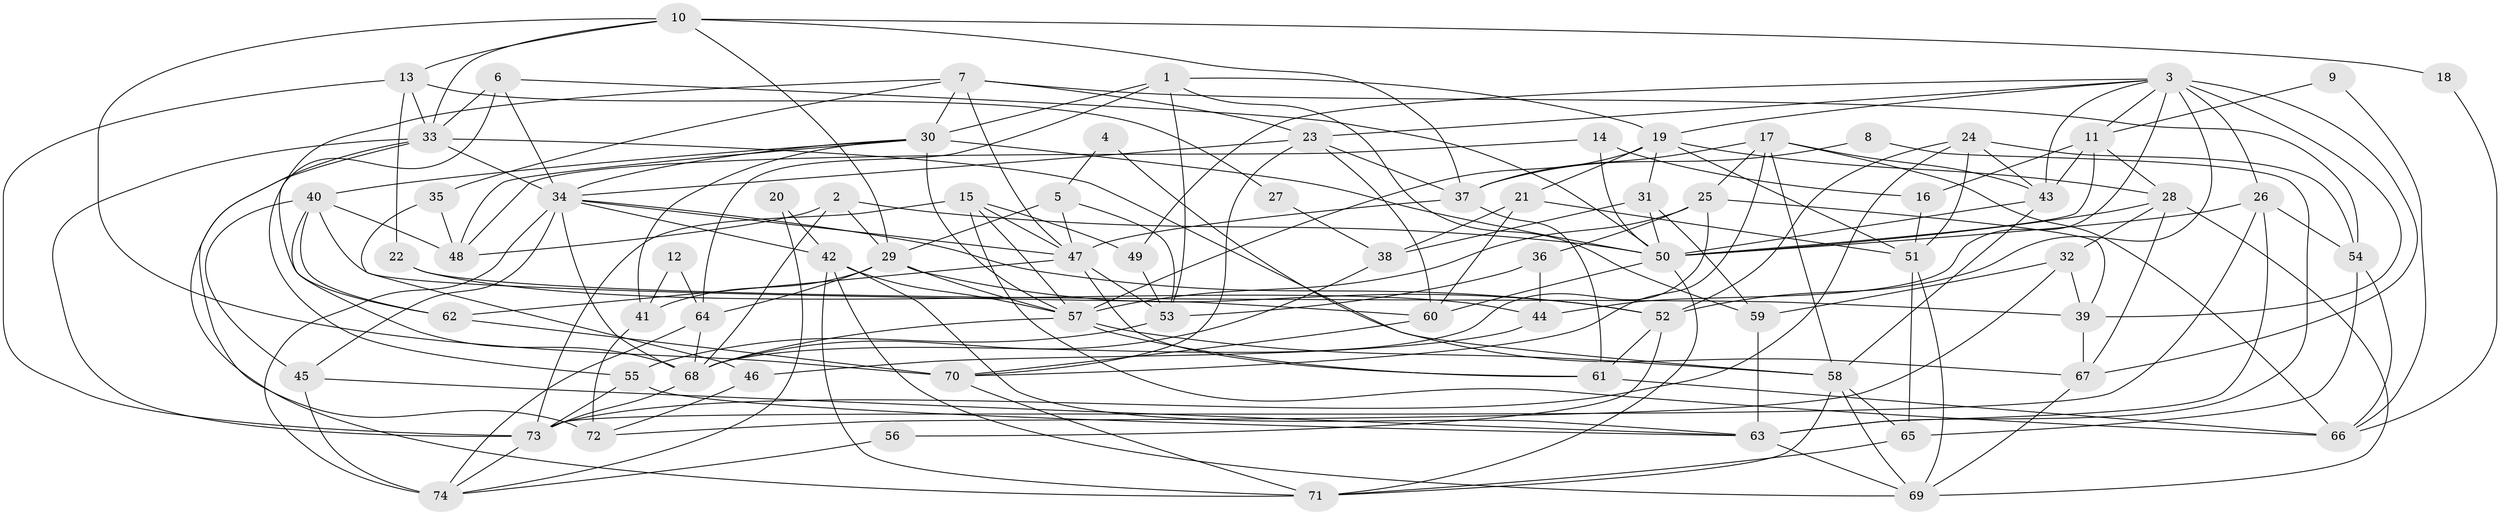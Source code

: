 // original degree distribution, {5: 0.21311475409836064, 4: 0.23770491803278687, 6: 0.10655737704918032, 2: 0.1557377049180328, 3: 0.2540983606557377, 11: 0.00819672131147541, 7: 0.01639344262295082, 8: 0.00819672131147541}
// Generated by graph-tools (version 1.1) at 2025/37/03/04/25 23:37:03]
// undirected, 74 vertices, 189 edges
graph export_dot {
  node [color=gray90,style=filled];
  1;
  2;
  3;
  4;
  5;
  6;
  7;
  8;
  9;
  10;
  11;
  12;
  13;
  14;
  15;
  16;
  17;
  18;
  19;
  20;
  21;
  22;
  23;
  24;
  25;
  26;
  27;
  28;
  29;
  30;
  31;
  32;
  33;
  34;
  35;
  36;
  37;
  38;
  39;
  40;
  41;
  42;
  43;
  44;
  45;
  46;
  47;
  48;
  49;
  50;
  51;
  52;
  53;
  54;
  55;
  56;
  57;
  58;
  59;
  60;
  61;
  62;
  63;
  64;
  65;
  66;
  67;
  68;
  69;
  70;
  71;
  72;
  73;
  74;
  1 -- 19 [weight=1.0];
  1 -- 30 [weight=1.0];
  1 -- 53 [weight=1.0];
  1 -- 59 [weight=1.0];
  1 -- 64 [weight=1.0];
  2 -- 29 [weight=1.0];
  2 -- 48 [weight=1.0];
  2 -- 50 [weight=1.0];
  2 -- 68 [weight=1.0];
  3 -- 11 [weight=1.0];
  3 -- 19 [weight=1.0];
  3 -- 23 [weight=1.0];
  3 -- 26 [weight=2.0];
  3 -- 39 [weight=1.0];
  3 -- 43 [weight=1.0];
  3 -- 44 [weight=1.0];
  3 -- 49 [weight=1.0];
  3 -- 52 [weight=1.0];
  3 -- 67 [weight=1.0];
  4 -- 5 [weight=1.0];
  4 -- 58 [weight=1.0];
  5 -- 29 [weight=1.0];
  5 -- 47 [weight=1.0];
  5 -- 53 [weight=1.0];
  6 -- 33 [weight=2.0];
  6 -- 34 [weight=1.0];
  6 -- 50 [weight=1.0];
  6 -- 62 [weight=1.0];
  7 -- 23 [weight=1.0];
  7 -- 30 [weight=1.0];
  7 -- 35 [weight=1.0];
  7 -- 47 [weight=1.0];
  7 -- 54 [weight=1.0];
  7 -- 55 [weight=1.0];
  8 -- 37 [weight=1.0];
  8 -- 63 [weight=1.0];
  9 -- 11 [weight=1.0];
  9 -- 66 [weight=1.0];
  10 -- 13 [weight=1.0];
  10 -- 18 [weight=1.0];
  10 -- 29 [weight=1.0];
  10 -- 33 [weight=1.0];
  10 -- 37 [weight=1.0];
  10 -- 70 [weight=1.0];
  11 -- 16 [weight=2.0];
  11 -- 28 [weight=1.0];
  11 -- 43 [weight=1.0];
  11 -- 50 [weight=1.0];
  12 -- 41 [weight=1.0];
  12 -- 64 [weight=1.0];
  13 -- 22 [weight=1.0];
  13 -- 27 [weight=1.0];
  13 -- 33 [weight=1.0];
  13 -- 73 [weight=1.0];
  14 -- 16 [weight=1.0];
  14 -- 48 [weight=1.0];
  14 -- 50 [weight=1.0];
  15 -- 47 [weight=1.0];
  15 -- 49 [weight=1.0];
  15 -- 57 [weight=1.0];
  15 -- 66 [weight=1.0];
  15 -- 73 [weight=1.0];
  16 -- 51 [weight=1.0];
  17 -- 25 [weight=1.0];
  17 -- 37 [weight=1.0];
  17 -- 43 [weight=1.0];
  17 -- 58 [weight=1.0];
  17 -- 66 [weight=1.0];
  17 -- 70 [weight=1.0];
  18 -- 66 [weight=1.0];
  19 -- 21 [weight=1.0];
  19 -- 28 [weight=1.0];
  19 -- 31 [weight=1.0];
  19 -- 51 [weight=1.0];
  19 -- 57 [weight=1.0];
  20 -- 42 [weight=1.0];
  20 -- 74 [weight=1.0];
  21 -- 38 [weight=1.0];
  21 -- 51 [weight=1.0];
  21 -- 60 [weight=1.0];
  22 -- 39 [weight=1.0];
  22 -- 44 [weight=1.0];
  23 -- 34 [weight=1.0];
  23 -- 37 [weight=1.0];
  23 -- 60 [weight=1.0];
  23 -- 70 [weight=1.0];
  24 -- 43 [weight=1.0];
  24 -- 51 [weight=1.0];
  24 -- 52 [weight=1.0];
  24 -- 54 [weight=1.0];
  24 -- 73 [weight=1.0];
  25 -- 36 [weight=1.0];
  25 -- 39 [weight=1.0];
  25 -- 57 [weight=1.0];
  25 -- 68 [weight=1.0];
  26 -- 50 [weight=1.0];
  26 -- 54 [weight=1.0];
  26 -- 63 [weight=1.0];
  26 -- 73 [weight=1.0];
  27 -- 38 [weight=2.0];
  28 -- 32 [weight=2.0];
  28 -- 50 [weight=1.0];
  28 -- 67 [weight=1.0];
  28 -- 69 [weight=1.0];
  29 -- 41 [weight=1.0];
  29 -- 52 [weight=1.0];
  29 -- 57 [weight=1.0];
  29 -- 64 [weight=1.0];
  30 -- 34 [weight=1.0];
  30 -- 40 [weight=1.0];
  30 -- 41 [weight=1.0];
  30 -- 48 [weight=1.0];
  30 -- 50 [weight=1.0];
  30 -- 57 [weight=1.0];
  31 -- 38 [weight=1.0];
  31 -- 50 [weight=1.0];
  31 -- 59 [weight=1.0];
  32 -- 39 [weight=1.0];
  32 -- 59 [weight=1.0];
  32 -- 72 [weight=1.0];
  33 -- 34 [weight=1.0];
  33 -- 67 [weight=1.0];
  33 -- 71 [weight=1.0];
  33 -- 72 [weight=1.0];
  33 -- 73 [weight=1.0];
  34 -- 42 [weight=1.0];
  34 -- 45 [weight=1.0];
  34 -- 47 [weight=1.0];
  34 -- 52 [weight=1.0];
  34 -- 68 [weight=1.0];
  34 -- 74 [weight=1.0];
  35 -- 46 [weight=1.0];
  35 -- 48 [weight=1.0];
  36 -- 44 [weight=1.0];
  36 -- 53 [weight=1.0];
  37 -- 47 [weight=1.0];
  37 -- 61 [weight=1.0];
  38 -- 68 [weight=1.0];
  39 -- 67 [weight=1.0];
  40 -- 45 [weight=1.0];
  40 -- 48 [weight=1.0];
  40 -- 60 [weight=1.0];
  40 -- 62 [weight=1.0];
  40 -- 68 [weight=1.0];
  41 -- 72 [weight=2.0];
  42 -- 57 [weight=1.0];
  42 -- 63 [weight=1.0];
  42 -- 69 [weight=1.0];
  42 -- 71 [weight=1.0];
  43 -- 50 [weight=1.0];
  43 -- 58 [weight=1.0];
  44 -- 46 [weight=1.0];
  45 -- 63 [weight=1.0];
  45 -- 74 [weight=1.0];
  46 -- 72 [weight=1.0];
  47 -- 53 [weight=1.0];
  47 -- 61 [weight=1.0];
  47 -- 62 [weight=1.0];
  49 -- 53 [weight=1.0];
  50 -- 60 [weight=1.0];
  50 -- 71 [weight=1.0];
  51 -- 65 [weight=1.0];
  51 -- 69 [weight=1.0];
  52 -- 56 [weight=1.0];
  52 -- 61 [weight=1.0];
  53 -- 55 [weight=1.0];
  54 -- 65 [weight=1.0];
  54 -- 66 [weight=1.0];
  55 -- 63 [weight=1.0];
  55 -- 73 [weight=1.0];
  56 -- 74 [weight=1.0];
  57 -- 58 [weight=1.0];
  57 -- 61 [weight=1.0];
  57 -- 68 [weight=1.0];
  58 -- 65 [weight=1.0];
  58 -- 69 [weight=1.0];
  58 -- 71 [weight=1.0];
  59 -- 63 [weight=1.0];
  60 -- 70 [weight=1.0];
  61 -- 66 [weight=1.0];
  62 -- 70 [weight=1.0];
  63 -- 69 [weight=1.0];
  64 -- 68 [weight=1.0];
  64 -- 74 [weight=1.0];
  65 -- 71 [weight=1.0];
  67 -- 69 [weight=1.0];
  68 -- 73 [weight=1.0];
  70 -- 71 [weight=1.0];
  73 -- 74 [weight=1.0];
}
